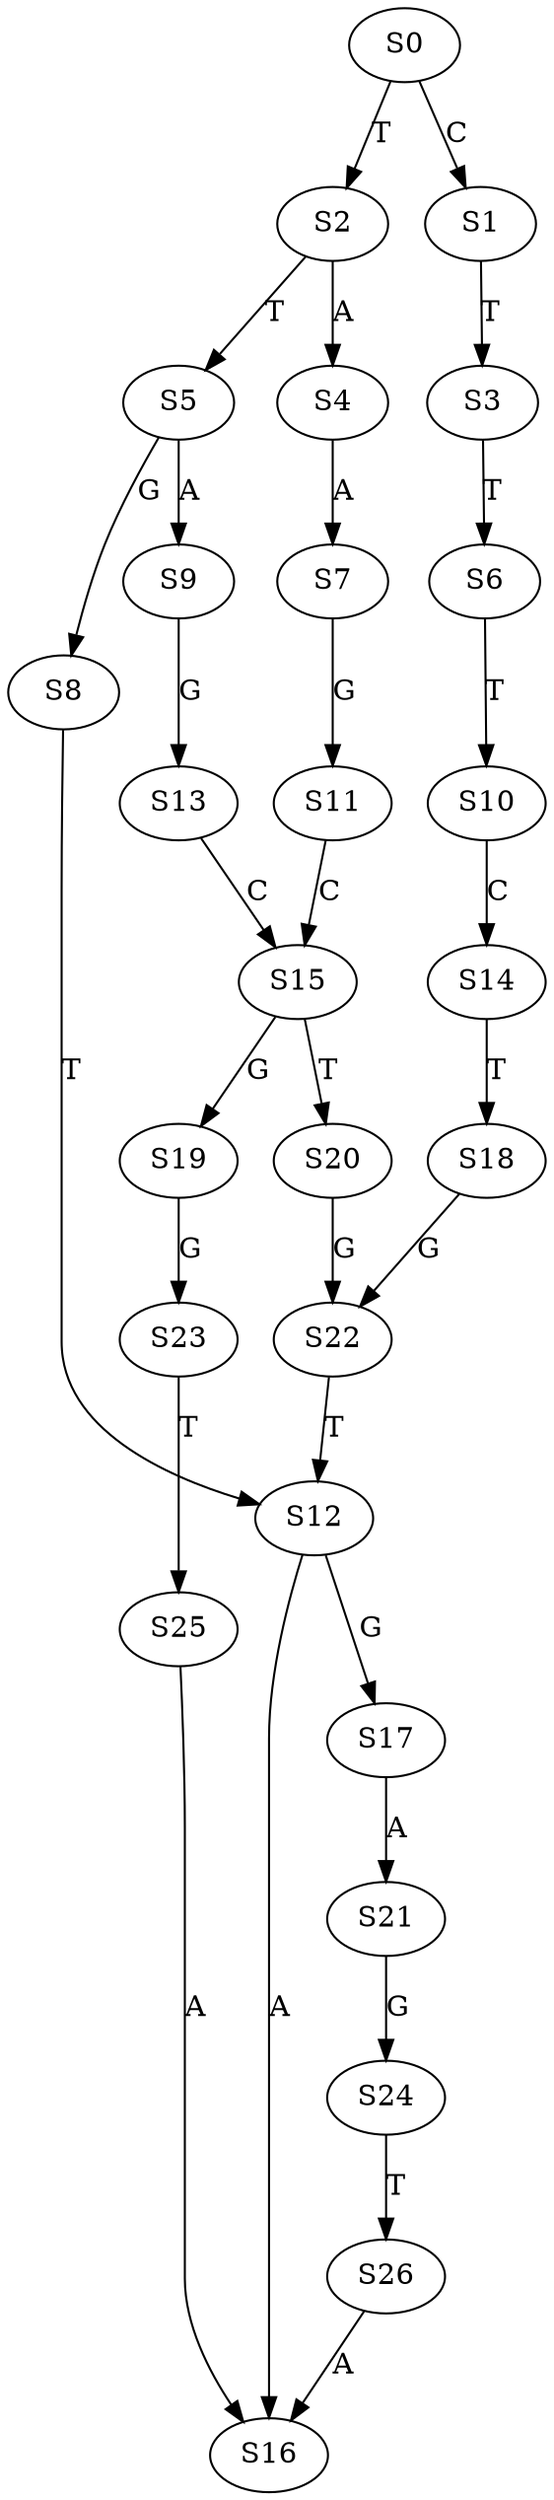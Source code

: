 strict digraph  {
	S0 -> S1 [ label = C ];
	S0 -> S2 [ label = T ];
	S1 -> S3 [ label = T ];
	S2 -> S4 [ label = A ];
	S2 -> S5 [ label = T ];
	S3 -> S6 [ label = T ];
	S4 -> S7 [ label = A ];
	S5 -> S8 [ label = G ];
	S5 -> S9 [ label = A ];
	S6 -> S10 [ label = T ];
	S7 -> S11 [ label = G ];
	S8 -> S12 [ label = T ];
	S9 -> S13 [ label = G ];
	S10 -> S14 [ label = C ];
	S11 -> S15 [ label = C ];
	S12 -> S16 [ label = A ];
	S12 -> S17 [ label = G ];
	S13 -> S15 [ label = C ];
	S14 -> S18 [ label = T ];
	S15 -> S19 [ label = G ];
	S15 -> S20 [ label = T ];
	S17 -> S21 [ label = A ];
	S18 -> S22 [ label = G ];
	S19 -> S23 [ label = G ];
	S20 -> S22 [ label = G ];
	S21 -> S24 [ label = G ];
	S22 -> S12 [ label = T ];
	S23 -> S25 [ label = T ];
	S24 -> S26 [ label = T ];
	S25 -> S16 [ label = A ];
	S26 -> S16 [ label = A ];
}
